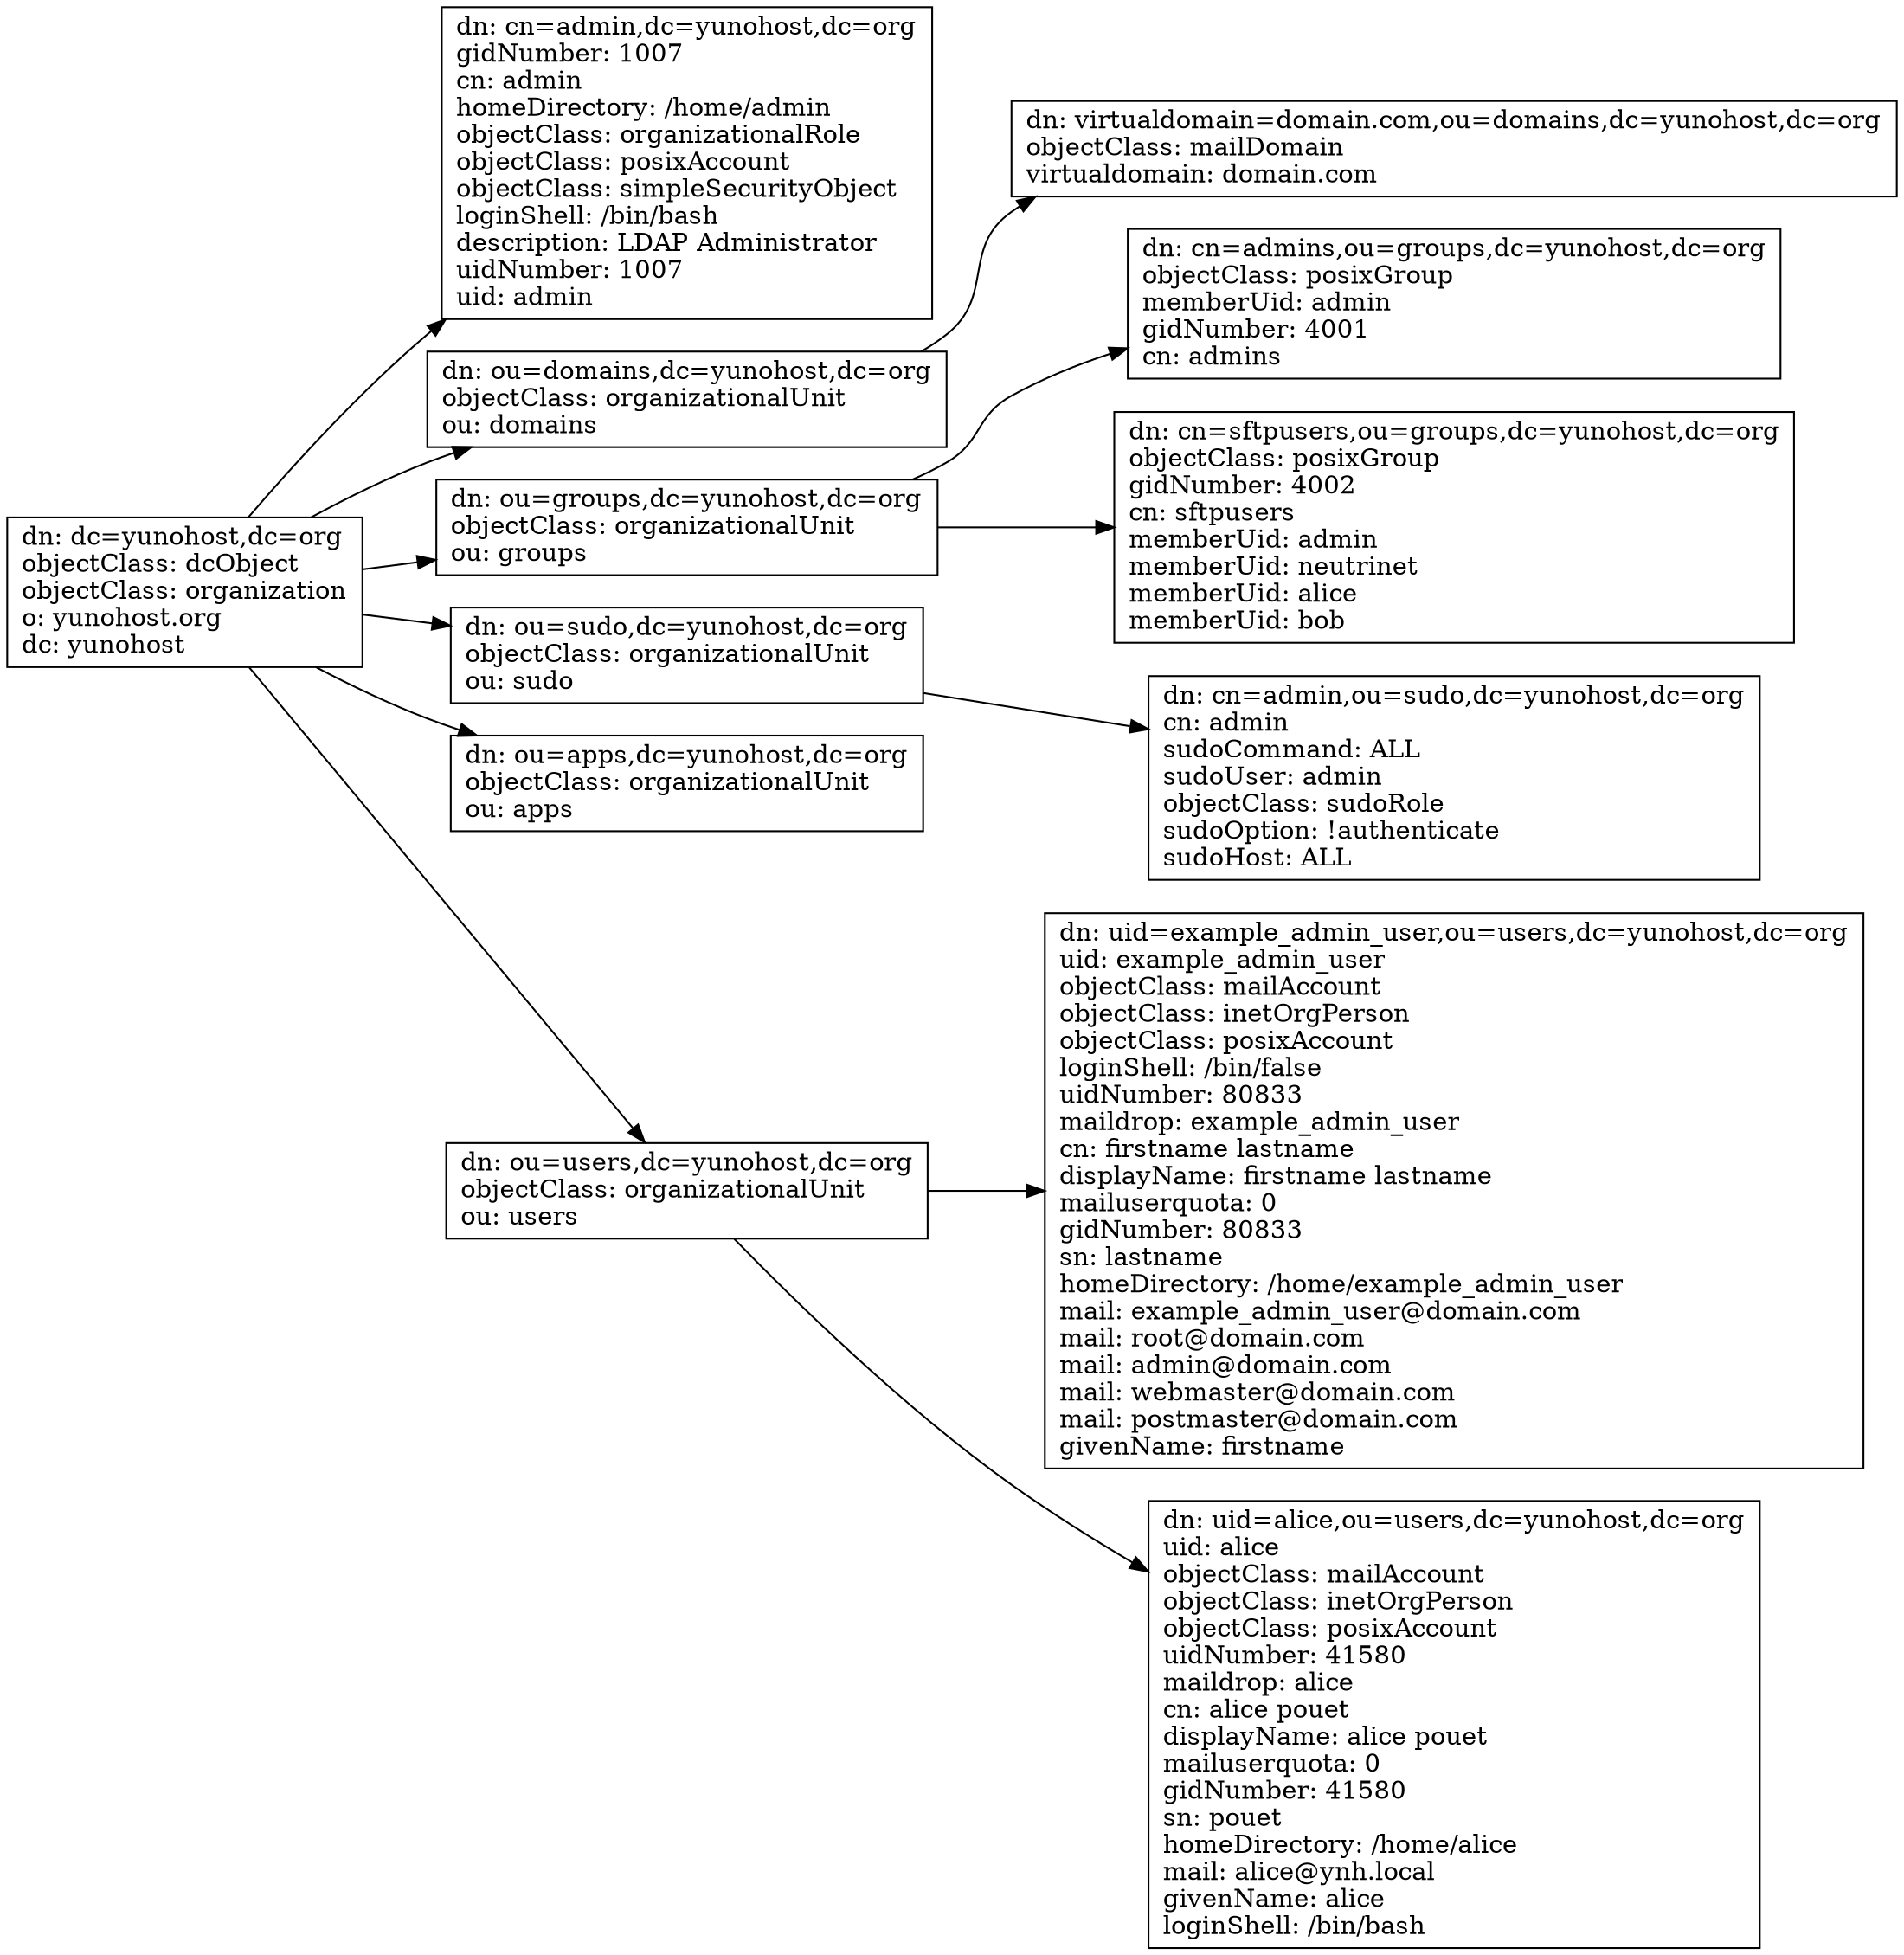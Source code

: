 ## this schema has been generated using the ldif2dot script found here http://marcin.owsiany.pl/ldif2dot-page
## the ldapsearch query is: ldapsearch -x -b 'dc=yunohost,dc=org'
## shape=box has been added everywhere by hand

strict digraph "<stdin>" {
  rankdir=LR
  n0 [shape=box,label="dn: dc=yunohost,dc=org\lobjectClass: dcObject\lobjectClass: organization\lo: yunohost.org\ldc: yunohost\l"]
  n1 [shape=box,label="dn: cn=admin,dc=yunohost,dc=org\lgidNumber: 1007\lcn: admin\lhomeDirectory: /home/admin\lobjectClass: organizationalRole\lobjectClass: posixAccount\lobjectClass: simpleSecurityObject\lloginShell: /bin/bash\ldescription: LDAP Administrator\luidNumber: 1007\luid: admin\l"]
  n0->n1
  n2 [shape=box,label="dn: ou=domains,dc=yunohost,dc=org\lobjectClass: organizationalUnit\lou: domains\l"]
  n0->n2
  n3 [shape=box,label="dn: ou=groups,dc=yunohost,dc=org\lobjectClass: organizationalUnit\lou: groups\l"]
  n0->n3
  n4 [shape=box,label="dn: ou=sudo,dc=yunohost,dc=org\lobjectClass: organizationalUnit\lou: sudo\l"]
  n0->n4
  n5 [shape=box,label="dn: ou=apps,dc=yunohost,dc=org\lobjectClass: organizationalUnit\lou: apps\l"]
  n0->n5
  n6 [shape=box,label="dn: ou=users,dc=yunohost,dc=org\lobjectClass: organizationalUnit\lou: users\l"]
  n0->n6
  n7 [shape=box,label="dn: cn=admins,ou=groups,dc=yunohost,dc=org\lobjectClass: posixGroup\lmemberUid: admin\lgidNumber: 4001\lcn: admins\l"]
  n3->n7
  n8 [shape=box,label="dn: cn=sftpusers,ou=groups,dc=yunohost,dc=org\lobjectClass: posixGroup\lgidNumber: 4002\lcn: sftpusers\lmemberUid: admin\lmemberUid: neutrinet\lmemberUid: alice\lmemberUid: bob\l"]
  n3->n8
  n9 [shape=box,label="dn: cn=admin,ou=sudo,dc=yunohost,dc=org\lcn: admin\lsudoCommand: ALL\lsudoUser: admin\lobjectClass: sudoRole\lsudoOption: !authenticate\lsudoHost: ALL\l"]
  n4->n9
  n10 [shape=box,label="dn: virtualdomain=domain.com,ou=domains,dc=yunohost,dc=org\lobjectClass: mailDomain\lvirtualdomain: domain.com\l"]
  n2->n10
  n11 [shape=box,label="dn: uid=example_admin_user,ou=users,dc=yunohost,dc=org\luid: example_admin_user\lobjectClass: mailAccount\lobjectClass: inetOrgPerson\lobjectClass: posixAccount\lloginShell: /bin/false\luidNumber: 80833\lmaildrop: example_admin_user\lcn: firstname lastname\ldisplayName: firstname lastname\lmailuserquota: 0\lgidNumber: 80833\lsn: lastname\lhomeDirectory: /home/example_admin_user\lmail: example_admin_user@domain.com\lmail: root@domain.com\lmail: admin@domain.com\lmail: webmaster@domain.com\lmail: postmaster@domain.com\lgivenName: firstname\l"]
  n6->n11
  n12 [shape=box,label="dn: uid=alice,ou=users,dc=yunohost,dc=org\luid: alice\lobjectClass: mailAccount\lobjectClass: inetOrgPerson\lobjectClass: posixAccount\luidNumber: 41580\lmaildrop: alice\lcn: alice pouet\ldisplayName: alice pouet\lmailuserquota: 0\lgidNumber: 41580\lsn: pouet\lhomeDirectory: /home/alice\lmail: alice@ynh.local\lgivenName: alice\lloginShell: /bin/bash\l"]
  n6->n12
}

